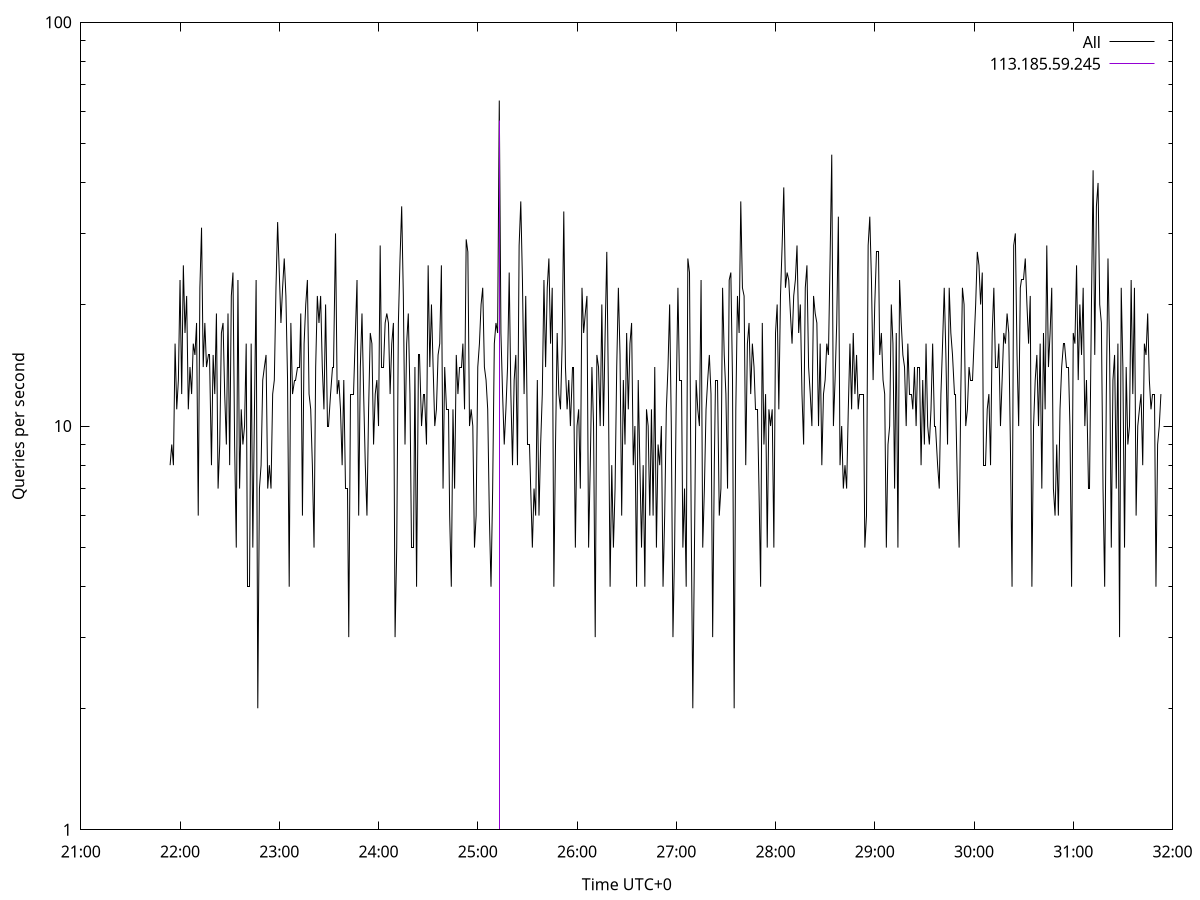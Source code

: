 set terminal pngcairo size 1024,768
set output 'Sun Jan  7 03:21:54 2024.png'
set ylabel 'Queries per second'
set xlabel 'Time UTC+0'
set xdata time
set timefmt "%s"
set log y
plot \
'-' using 1:2 linecolor 0 linetype 2 with lines title 'All', \
'-' using 1:2 linecolor 1 linetype 3 with impulses title "113.185.59.245"
1704572514 8
1704572515 9
1704572516 8
1704572517 16
1704572518 11
1704572519 13
1704572520 23
1704572521 12
1704572522 25
1704572523 17
1704572524 21
1704572525 11
1704572526 14
1704572527 12
1704572528 16
1704572529 15
1704572530 18
1704572531 6
1704572532 22
1704572533 31
1704572534 14
1704572535 18
1704572536 14
1704572537 15
1704572538 15
1704572539 8
1704572540 15
1704572541 12
1704572542 19
1704572543 7
1704572544 9
1704572545 17
1704572546 18
1704572547 12
1704572548 9
1704572549 19
1704572550 8
1704572551 21
1704572552 24
1704572553 9
1704572554 5
1704572555 23
1704572556 7
1704572557 11
1704572558 9
1704572559 10
1704572560 16
1704572561 4
1704572562 4
1704572563 16
1704572564 5
1704572565 11
1704572566 23
1704572567 2
1704572568 7
1704572569 8
1704572570 13
1704572571 14
1704572572 15
1704572573 7
1704572574 8
1704572575 7
1704572576 12
1704572577 13
1704572578 22
1704572579 32
1704572580 24
1704572581 18
1704572582 22
1704572583 26
1704572584 21
1704572585 13
1704572586 4
1704572587 18
1704572588 12
1704572589 13
1704572590 13
1704572591 14
1704572592 14
1704572593 19
1704572594 6
1704572595 16
1704572596 20
1704572597 23
1704572598 12
1704572599 11
1704572600 8
1704572601 5
1704572602 14
1704572603 21
1704572604 18
1704572605 21
1704572606 14
1704572607 11
1704572608 20
1704572609 10
1704572610 10
1704572611 12
1704572612 14
1704572613 14
1704572614 30
1704572615 12
1704572616 13
1704572617 11
1704572618 8
1704572619 13
1704572620 7
1704572621 7
1704572622 3
1704572623 12
1704572624 12
1704572625 12
1704572626 17
1704572627 23
1704572628 6
1704572629 14
1704572630 19
1704572631 12
1704572632 8
1704572633 6
1704572634 11
1704572635 17
1704572636 16
1704572637 9
1704572638 12
1704572639 13
1704572640 10
1704572641 28
1704572642 14
1704572643 14
1704572644 18
1704572645 19
1704572646 18
1704572647 12
1704572648 16
1704572649 18
1704572650 3
1704572651 5
1704572652 18
1704572653 26
1704572654 35
1704572655 21
1704572656 9
1704572657 16
1704572658 19
1704572659 12
1704572660 5
1704572661 5
1704572662 14
1704572663 4
1704572664 15
1704572665 15
1704572666 10
1704572667 12
1704572668 12
1704572669 9
1704572670 25
1704572671 14
1704572672 20
1704572673 14
1704572674 10
1704572675 11
1704572676 15
1704572677 16
1704572678 25
1704572679 7
1704572680 14
1704572681 11
1704572682 11
1704572683 6
1704572684 4
1704572685 11
1704572686 7
1704572687 15
1704572688 12
1704572689 14
1704572690 14
1704572691 16
1704572692 11
1704572693 29
1704572694 27
1704572695 10
1704572696 11
1704572697 10
1704572698 5
1704572699 6
1704572700 14
1704572701 16
1704572702 20
1704572703 22
1704572704 14
1704572705 13
1704572706 11
1704572707 6
1704572708 4
1704572709 7
1704572710 16
1704572711 18
1704572712 17
1704572713 64
1704572714 17
1704572715 12
1704572716 9
1704572717 11
1704572718 14
1704572719 24
1704572720 12
1704572721 8
1704572722 13
1704572723 15
1704572724 8
1704572725 28
1704572726 36
1704572727 23
1704572728 12
1704572729 21
1704572730 9
1704572731 9
1704572732 7
1704572733 5
1704572734 7
1704572735 6
1704572736 13
1704572737 6
1704572738 9
1704572739 12
1704572740 23
1704572741 14
1704572742 22
1704572743 26
1704572744 16
1704572745 22
1704572746 4
1704572747 9
1704572748 17
1704572749 12
1704572750 11
1704572751 16
1704572752 34
1704572753 14
1704572754 11
1704572755 13
1704572756 10
1704572757 14
1704572758 14
1704572759 5
1704572760 10
1704572761 11
1704572762 7
1704572763 22
1704572764 17
1704572765 19
1704572766 21
1704572767 5
1704572768 8
1704572769 14
1704572770 10
1704572771 3
1704572772 15
1704572773 14
1704572774 10
1704572775 20
1704572776 10
1704572777 17
1704572778 27
1704572779 12
1704572780 4
1704572781 8
1704572782 5
1704572783 7
1704572784 14
1704572785 22
1704572786 15
1704572787 6
1704572788 13
1704572789 9
1704572790 17
1704572791 11
1704572792 16
1704572793 18
1704572794 8
1704572795 10
1704572796 4
1704572797 13
1704572798 8
1704572799 5
1704572800 8
1704572801 4
1704572802 11
1704572803 10
1704572804 6
1704572805 11
1704572806 6
1704572807 14
1704572808 5
1704572809 9
1704572810 8
1704572811 10
1704572812 4
1704572813 6
1704572814 11
1704572815 14
1704572816 20
1704572817 10
1704572818 3
1704572819 5
1704572820 12
1704572821 22
1704572822 13
1704572823 13
1704572824 5
1704572825 7
1704572826 4
1704572827 26
1704572828 24
1704572829 6
1704572830 2
1704572831 5
1704572832 13
1704572833 11
1704572834 10
1704572835 23
1704572836 5
1704572837 7
1704572838 11
1704572839 13
1704572840 15
1704572841 12
1704572842 3
1704572843 8
1704572844 13
1704572845 13
1704572846 6
1704572847 7
1704572848 22
1704572849 15
1704572850 12
1704572851 7
1704572852 23
1704572853 24
1704572854 13
1704572855 2
1704572856 11
1704572857 21
1704572858 17
1704572859 36
1704572860 22
1704572861 21
1704572862 8
1704572863 16
1704572864 18
1704572865 12
1704572866 16
1704572867 14
1704572868 11
1704572869 11
1704572870 7
1704572871 4
1704572872 18
1704572873 9
1704572874 12
1704572875 5
1704572876 11
1704572877 10
1704572878 11
1704572879 5
1704572880 17
1704572881 20
1704572882 11
1704572883 21
1704572884 28
1704572885 39
1704572886 22
1704572887 24
1704572888 23
1704572889 19
1704572890 16
1704572891 21
1704572892 23
1704572893 28
1704572894 17
1704572895 20
1704572896 12
1704572897 9
1704572898 22
1704572899 25
1704572900 14
1704572901 12
1704572902 10
1704572903 21
1704572904 19
1704572905 18
1704572906 10
1704572907 16
1704572908 8
1704572909 12
1704572910 13
1704572911 16
1704572912 15
1704572913 26
1704572914 47
1704572915 10
1704572916 13
1704572917 18
1704572918 33
1704572919 8
1704572920 10
1704572921 7
1704572922 8
1704572923 7
1704572924 11
1704572925 16
1704572926 11
1704572927 17
1704572928 12
1704572929 15
1704572930 11
1704572931 12
1704572932 12
1704572933 12
1704572934 5
1704572935 6
1704572936 28
1704572937 33
1704572938 23
1704572939 13
1704572940 20
1704572941 27
1704572942 27
1704572943 15
1704572944 17
1704572945 13
1704572946 12
1704572947 5
1704572948 9
1704572949 10
1704572950 20
1704572951 16
1704572952 7
1704572953 17
1704572954 5
1704572955 23
1704572956 18
1704572957 15
1704572958 14
1704572959 10
1704572960 16
1704572961 12
1704572962 12
1704572963 11
1704572964 14
1704572965 10
1704572966 14
1704572967 14
1704572968 8
1704572969 13
1704572970 9
1704572971 16
1704572972 10
1704572973 9
1704572974 11
1704572975 16
1704572976 10
1704572977 10
1704572978 8
1704572979 7
1704572980 12
1704572981 16
1704572982 22
1704572983 15
1704572984 9
1704572985 22
1704572986 17
1704572987 15
1704572988 12
1704572989 12
1704572990 7
1704572991 5
1704572992 12
1704572993 22
1704572994 20
1704572995 10
1704572996 11
1704572997 14
1704572998 13
1704572999 13
1704573000 16
1704573001 20
1704573002 27
1704573003 25
1704573004 20
1704573005 24
1704573006 8
1704573007 8
1704573008 11
1704573009 12
1704573010 8
1704573011 17
1704573012 22
1704573013 14
1704573014 14
1704573015 16
1704573016 10
1704573017 13
1704573018 17
1704573019 16
1704573020 19
1704573021 17
1704573022 9
1704573023 4
1704573024 28
1704573025 30
1704573026 15
1704573027 10
1704573028 22
1704573029 23
1704573030 23
1704573031 26
1704573032 20
1704573033 16
1704573034 21
1704573035 4
1704573036 10
1704573037 13
1704573038 15
1704573039 10
1704573040 16
1704573041 7
1704573042 17
1704573043 11
1704573044 28
1704573045 14
1704573046 17
1704573047 22
1704573048 7
1704573049 6
1704573050 9
1704573051 6
1704573052 11
1704573053 14
1704573054 16
1704573055 16
1704573056 14
1704573057 14
1704573058 10
1704573059 4
1704573060 17
1704573061 16
1704573062 25
1704573063 13
1704573064 20
1704573065 15
1704573066 22
1704573067 10
1704573068 13
1704573069 7
1704573070 7
1704573071 20
1704573072 43
1704573073 15
1704573074 35
1704573075 40
1704573076 20
1704573077 18
1704573078 7
1704573079 4
1704573080 12
1704573081 26
1704573082 15
1704573083 5
1704573084 13
1704573085 15
1704573086 7
1704573087 16
1704573088 3
1704573089 22
1704573090 14
1704573091 5
1704573092 14
1704573093 9
1704573094 10
1704573095 23
1704573096 12
1704573097 22
1704573098 6
1704573099 10
1704573100 11
1704573101 12
1704573102 8
1704573103 16
1704573104 15
1704573105 19
1704573106 13
1704573107 11
1704573108 12
1704573109 12
1704573110 4
1704573111 9
1704573112 10
1704573113 12

e
1704572697 1
1704572713 57
1704572991 1

e
